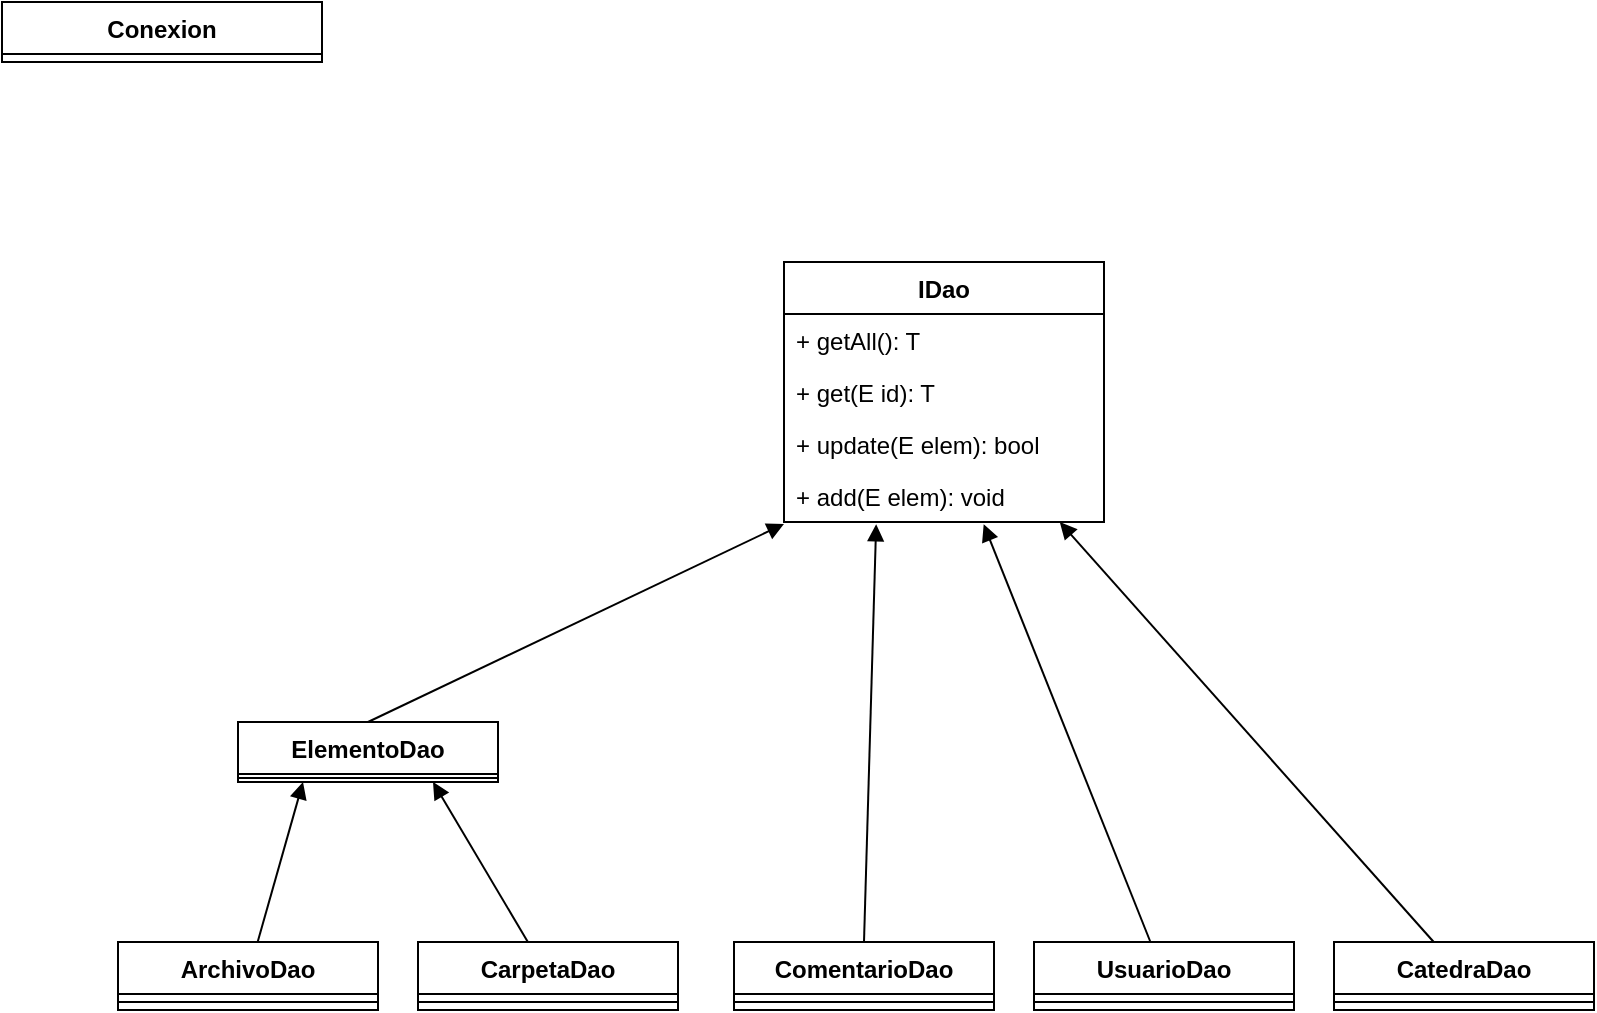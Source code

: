 <mxfile version="15.5.4" type="embed"><diagram id="mxUdjtBUvNVGy7bzie9H" name="Page-1"><mxGraphModel dx="4236" dy="723" grid="1" gridSize="10" guides="1" tooltips="1" connect="1" arrows="1" fold="1" page="1" pageScale="1" pageWidth="827" pageHeight="1169" math="0" shadow="0"><root><mxCell id="0"/><mxCell id="1" parent="0"/><mxCell id="12" value="IDao" style="swimlane;fontStyle=1;align=center;verticalAlign=top;childLayout=stackLayout;horizontal=1;startSize=26;horizontalStack=0;resizeParent=1;resizeParentMax=0;resizeLast=0;collapsible=1;marginBottom=0;" parent="1" vertex="1"><mxGeometry x="-2917" y="180" width="160" height="130" as="geometry"/></mxCell><mxCell id="13" value="+ getAll(): T" style="text;strokeColor=none;fillColor=none;align=left;verticalAlign=top;spacingLeft=4;spacingRight=4;overflow=hidden;rotatable=0;points=[[0,0.5],[1,0.5]];portConstraint=eastwest;" parent="12" vertex="1"><mxGeometry y="26" width="160" height="26" as="geometry"/></mxCell><mxCell id="14" value="+ get(E id): T" style="text;strokeColor=none;fillColor=none;align=left;verticalAlign=top;spacingLeft=4;spacingRight=4;overflow=hidden;rotatable=0;points=[[0,0.5],[1,0.5]];portConstraint=eastwest;" parent="12" vertex="1"><mxGeometry y="52" width="160" height="26" as="geometry"/></mxCell><mxCell id="15" value="+ update(E elem): bool" style="text;strokeColor=none;fillColor=none;align=left;verticalAlign=top;spacingLeft=4;spacingRight=4;overflow=hidden;rotatable=0;points=[[0,0.5],[1,0.5]];portConstraint=eastwest;" parent="12" vertex="1"><mxGeometry y="78" width="160" height="26" as="geometry"/></mxCell><mxCell id="16" value="+ add(E elem): void" style="text;strokeColor=none;fillColor=none;align=left;verticalAlign=top;spacingLeft=4;spacingRight=4;overflow=hidden;rotatable=0;points=[[0,0.5],[1,0.5]];portConstraint=eastwest;" parent="12" vertex="1"><mxGeometry y="104" width="160" height="26" as="geometry"/></mxCell><mxCell id="17" value="ArchivoDao" style="swimlane;fontStyle=1;align=center;verticalAlign=top;childLayout=stackLayout;horizontal=1;startSize=26;horizontalStack=0;resizeParent=1;resizeParentMax=0;resizeLast=0;collapsible=1;marginBottom=0;" parent="1" vertex="1"><mxGeometry x="-3250" y="520" width="130" height="34" as="geometry"><mxRectangle x="-1900" y="270" width="100" height="26" as="alternateBounds"/></mxGeometry></mxCell><mxCell id="18" value="" style="line;strokeWidth=1;fillColor=none;align=left;verticalAlign=middle;spacingTop=-1;spacingLeft=3;spacingRight=3;rotatable=0;labelPosition=right;points=[];portConstraint=eastwest;" parent="17" vertex="1"><mxGeometry y="26" width="130" height="8" as="geometry"/></mxCell><mxCell id="19" value="CarpetaDao" style="swimlane;fontStyle=1;align=center;verticalAlign=top;childLayout=stackLayout;horizontal=1;startSize=26;horizontalStack=0;resizeParent=1;resizeParentMax=0;resizeLast=0;collapsible=1;marginBottom=0;" parent="1" vertex="1"><mxGeometry x="-3100" y="520" width="130" height="34" as="geometry"/></mxCell><mxCell id="20" value="" style="line;strokeWidth=1;fillColor=none;align=left;verticalAlign=middle;spacingTop=-1;spacingLeft=3;spacingRight=3;rotatable=0;labelPosition=right;points=[];portConstraint=eastwest;" parent="19" vertex="1"><mxGeometry y="26" width="130" height="8" as="geometry"/></mxCell><mxCell id="23" value="ComentarioDao" style="swimlane;fontStyle=1;align=center;verticalAlign=top;childLayout=stackLayout;horizontal=1;startSize=26;horizontalStack=0;resizeParent=1;resizeParentMax=0;resizeLast=0;collapsible=1;marginBottom=0;" parent="1" vertex="1"><mxGeometry x="-2942" y="520" width="130" height="34" as="geometry"/></mxCell><mxCell id="24" value="" style="line;strokeWidth=1;fillColor=none;align=left;verticalAlign=middle;spacingTop=-1;spacingLeft=3;spacingRight=3;rotatable=0;labelPosition=right;points=[];portConstraint=eastwest;" parent="23" vertex="1"><mxGeometry y="26" width="130" height="8" as="geometry"/></mxCell><mxCell id="25" value="UsuarioDao" style="swimlane;fontStyle=1;align=center;verticalAlign=top;childLayout=stackLayout;horizontal=1;startSize=26;horizontalStack=0;resizeParent=1;resizeParentMax=0;resizeLast=0;collapsible=1;marginBottom=0;" parent="1" vertex="1"><mxGeometry x="-2792" y="520" width="130" height="34" as="geometry"/></mxCell><mxCell id="26" value="" style="line;strokeWidth=1;fillColor=none;align=left;verticalAlign=middle;spacingTop=-1;spacingLeft=3;spacingRight=3;rotatable=0;labelPosition=right;points=[];portConstraint=eastwest;" parent="25" vertex="1"><mxGeometry y="26" width="130" height="8" as="geometry"/></mxCell><mxCell id="27" value="CatedraDao" style="swimlane;fontStyle=1;align=center;verticalAlign=top;childLayout=stackLayout;horizontal=1;startSize=26;horizontalStack=0;resizeParent=1;resizeParentMax=0;resizeLast=0;collapsible=1;marginBottom=0;" parent="1" vertex="1"><mxGeometry x="-2642" y="520" width="130" height="34" as="geometry"/></mxCell><mxCell id="28" value="" style="line;strokeWidth=1;fillColor=none;align=left;verticalAlign=middle;spacingTop=-1;spacingLeft=3;spacingRight=3;rotatable=0;labelPosition=right;points=[];portConstraint=eastwest;" parent="27" vertex="1"><mxGeometry y="26" width="130" height="8" as="geometry"/></mxCell><mxCell id="29" style="edgeStyle=none;html=1;endArrow=block;endFill=1;entryX=0.25;entryY=1;entryDx=0;entryDy=0;" parent="1" source="17" target="36" edge="1"><mxGeometry relative="1" as="geometry"><mxPoint x="-3034" y="684" as="sourcePoint"/><mxPoint x="-3315.584" y="434" as="targetPoint"/></mxGeometry></mxCell><mxCell id="30" style="edgeStyle=none;html=1;endArrow=block;endFill=1;exitX=0.5;exitY=0;exitDx=0;exitDy=0;entryX=0.288;entryY=1.044;entryDx=0;entryDy=0;entryPerimeter=0;" parent="1" source="23" target="16" edge="1"><mxGeometry relative="1" as="geometry"><mxPoint x="-2798.24" y="475" as="sourcePoint"/><mxPoint x="-2838.56" y="405.792" as="targetPoint"/></mxGeometry></mxCell><mxCell id="31" style="edgeStyle=none;html=1;endArrow=block;endFill=1;entryX=0.75;entryY=1;entryDx=0;entryDy=0;" parent="1" source="19" target="36" edge="1"><mxGeometry relative="1" as="geometry"><mxPoint x="-3008.778" y="534" as="sourcePoint"/><mxPoint x="-3130" y="444" as="targetPoint"/></mxGeometry></mxCell><mxCell id="33" style="edgeStyle=none;html=1;endArrow=block;endFill=1;" parent="1" source="27" target="12" edge="1"><mxGeometry relative="1" as="geometry"><mxPoint x="-2610.133" y="490" as="sourcePoint"/><mxPoint x="-2722" y="407.791" as="targetPoint"/></mxGeometry></mxCell><mxCell id="34" style="edgeStyle=none;html=1;endArrow=block;endFill=1;entryX=0.624;entryY=1.044;entryDx=0;entryDy=0;entryPerimeter=0;" parent="1" source="25" target="16" edge="1"><mxGeometry relative="1" as="geometry"><mxPoint x="-2471.81" y="490" as="sourcePoint"/><mxPoint x="-2722" y="383.162" as="targetPoint"/><Array as="points"/></mxGeometry></mxCell><mxCell id="35" value="Conexion" style="swimlane;fontStyle=1;align=center;verticalAlign=top;childLayout=stackLayout;horizontal=1;startSize=26;horizontalStack=0;resizeParent=1;resizeParentMax=0;resizeLast=0;collapsible=1;marginBottom=0;" parent="1" vertex="1"><mxGeometry x="-3308" y="50" width="160" height="30" as="geometry"/></mxCell><mxCell id="36" value="ElementoDao" style="swimlane;fontStyle=1;align=center;verticalAlign=top;childLayout=stackLayout;horizontal=1;startSize=26;horizontalStack=0;resizeParent=1;resizeParentMax=0;resizeLast=0;collapsible=1;marginBottom=0;" parent="1" vertex="1"><mxGeometry x="-3190" y="410" width="130" height="30" as="geometry"/></mxCell><mxCell id="37" value="" style="line;strokeWidth=1;fillColor=none;align=left;verticalAlign=middle;spacingTop=-1;spacingLeft=3;spacingRight=3;rotatable=0;labelPosition=right;points=[];portConstraint=eastwest;" parent="36" vertex="1"><mxGeometry y="26" width="130" height="4" as="geometry"/></mxCell><mxCell id="38" style="edgeStyle=none;html=1;endArrow=block;endFill=1;exitX=0.5;exitY=0;exitDx=0;exitDy=0;entryX=0;entryY=1.038;entryDx=0;entryDy=0;entryPerimeter=0;" parent="1" source="36" target="16" edge="1"><mxGeometry relative="1" as="geometry"><mxPoint x="-2867" y="530" as="sourcePoint"/><mxPoint x="-2831.96" y="324.004" as="targetPoint"/></mxGeometry></mxCell></root></mxGraphModel></diagram></mxfile>